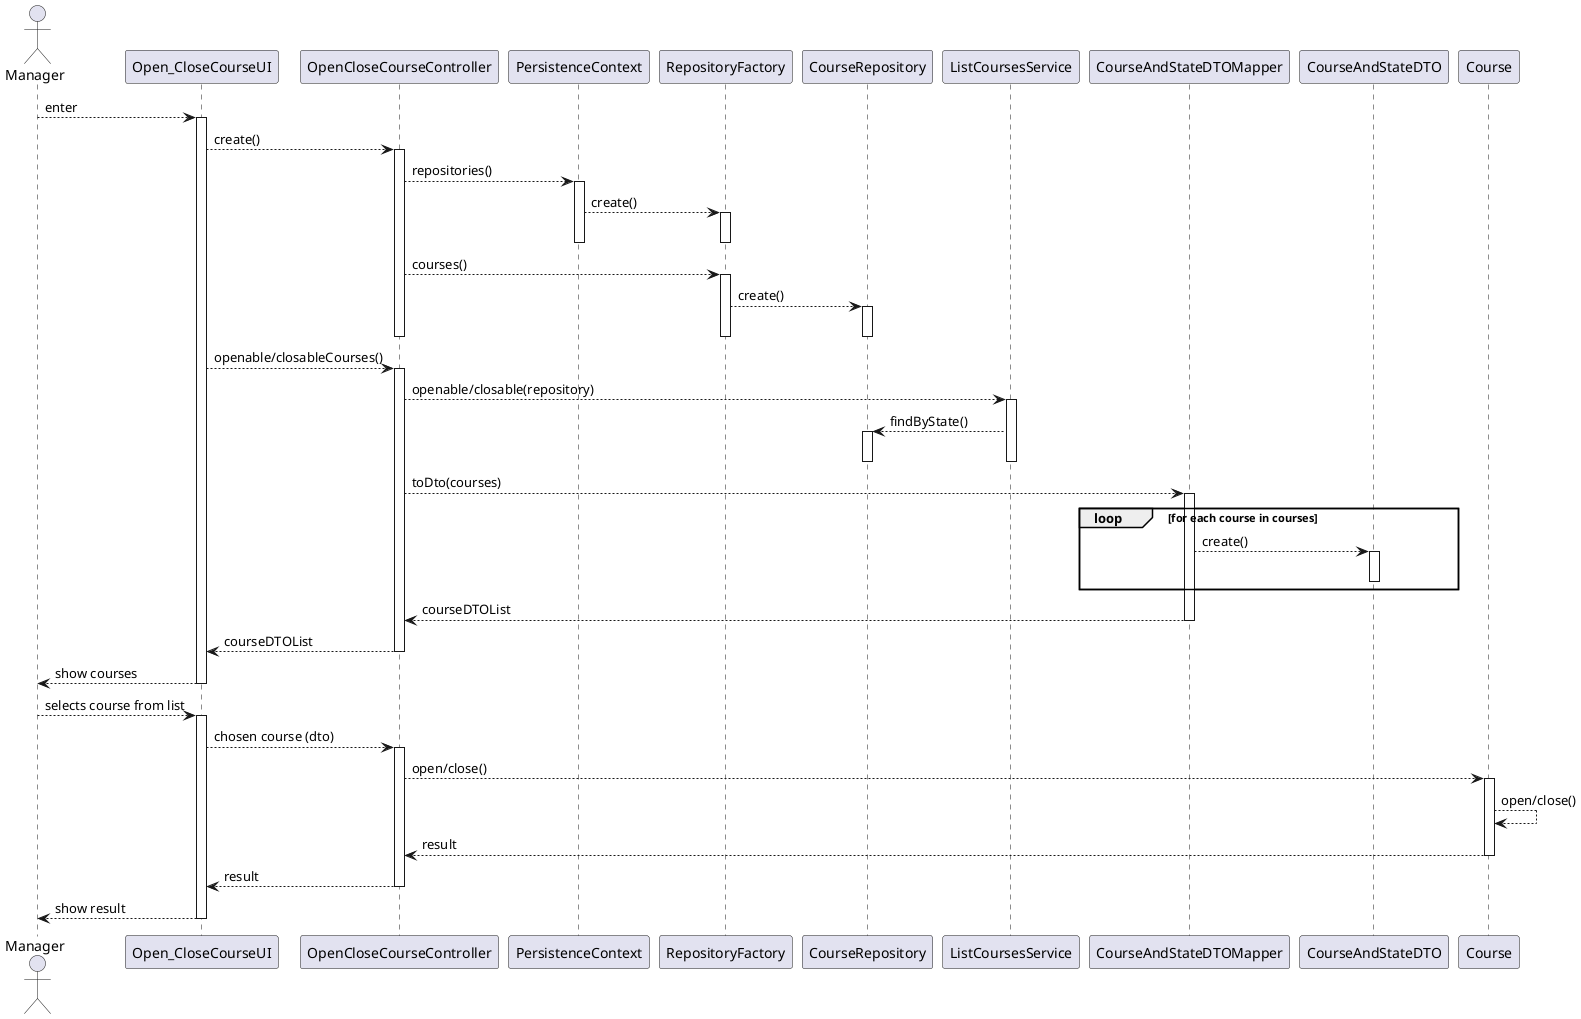 @startuml

actor Manager as user
participant Open_CloseCourseUI as ui
participant OpenCloseCourseController as ctrl

participant PersistenceContext as ctx
participant RepositoryFactory as rep_fac
participant CourseRepository as repo

participant ListCoursesService as svc

participant CourseAndStateDTOMapper as mapper
participant CourseAndStateDTO as dto

participant Course as course

user --> ui: enter

activate ui
    ui --> ctrl: create()
    activate ctrl
        ctrl --> ctx: repositories()
        activate ctx
            ctx --> rep_fac: create()
            activate rep_fac
            deactivate rep_fac
        deactivate ctx

        ctrl --> rep_fac: courses()
        activate rep_fac
            rep_fac --> repo: create()
            activate repo
            deactivate repo
        deactivate rep_fac
    deactivate ctrl


    ui --> ctrl: openable/closableCourses()
    activate ctrl
        ctrl --> svc: openable/closable(repository)
        activate svc
            svc --> repo: findByState()
            activate repo
            deactivate repo
        deactivate svc

        ctrl --> mapper: toDto(courses)
        activate mapper
            loop for each course in courses
                mapper --> dto: create()
                activate dto
                deactivate dto
            end loop
            mapper --> ctrl: courseDTOList
        deactivate mapper

        ctrl --> ui: courseDTOList
    deactivate ctrl

    ui --> user: show courses
deactivate ui

user --> ui: selects course from list
activate ui
    ui --> ctrl: chosen course (dto)
    activate ctrl
        ctrl --> course: open/close()
        activate course
            course --> course: open/close()
            course --> ctrl: result
        deactivate course

        ctrl --> ui: result
    deactivate ctrl

    ui --> user: show result
deactivate ui

@enduml
